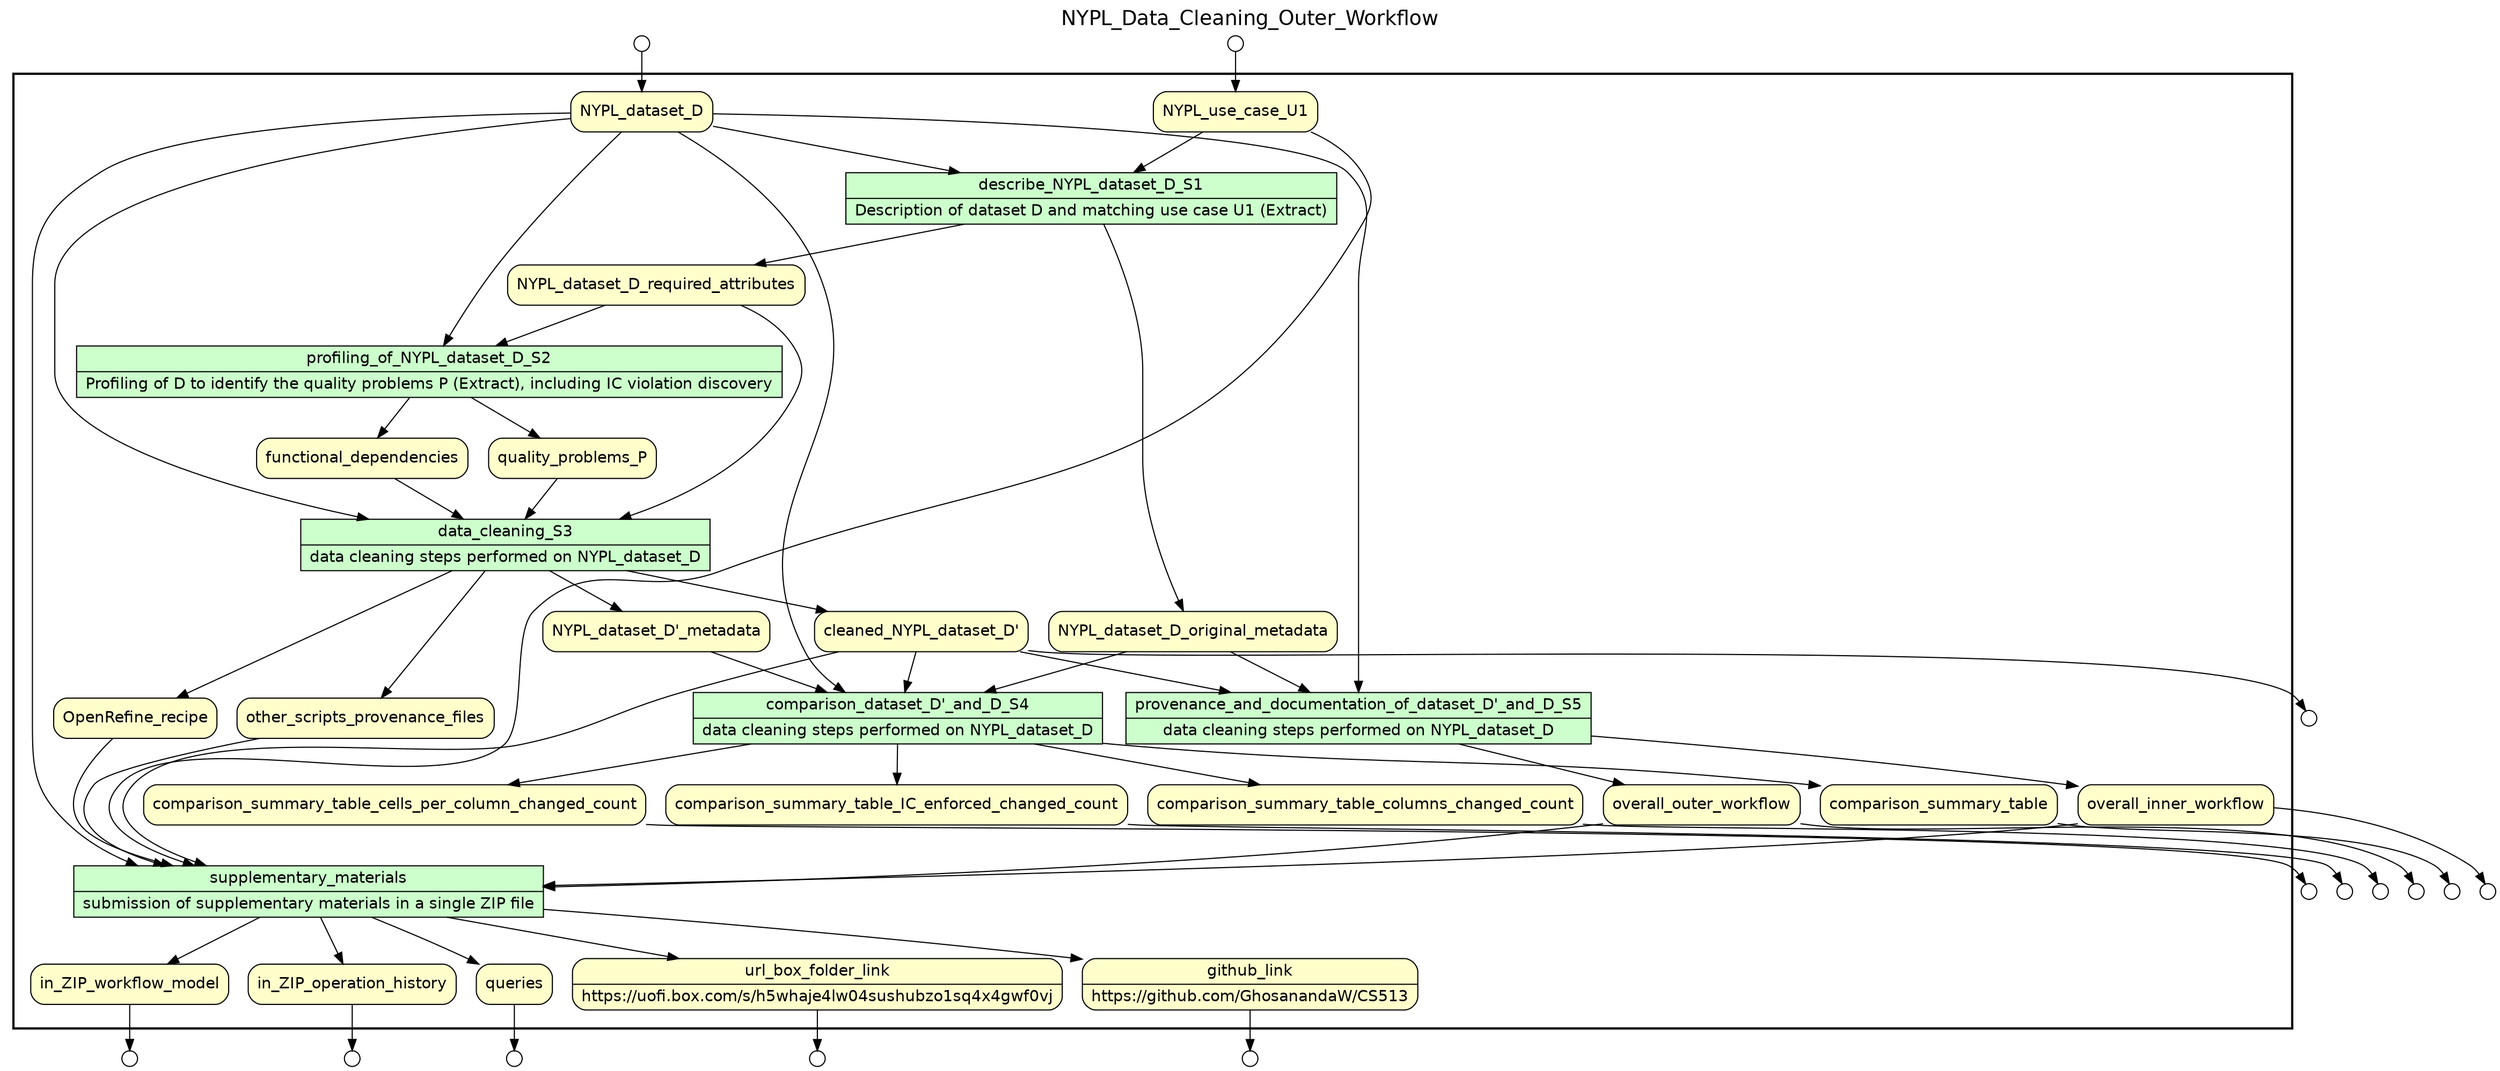 
/* Start of top-level graph */
digraph Workflow {
rankdir=TB

/* Title for graph */
fontname=Helvetica; fontsize=18; labelloc=t
label=NYPL_Data_Cleaning_Outer_Workflow

/* Start of double cluster for drawing box around nodes in workflow */
subgraph cluster_workflow_box_outer { label=""; color=black; penwidth=2
subgraph cluster_workflow_box_inner { label=""; penwidth=0

/* Style for nodes representing atomic programs in workflow */
node[shape=box style=filled fillcolor="#CCFFCC" peripheries=1 fontname=Helvetica]

/* Nodes representing atomic programs in workflow */
describe_NYPL_dataset_D_S1 [shape=record rankdir=LR label="{<f0> describe_NYPL_dataset_D_S1 |<f1> Description of dataset D and matching use case U1 (Extract)}"];
profiling_of_NYPL_dataset_D_S2 [shape=record rankdir=LR label="{<f0> profiling_of_NYPL_dataset_D_S2 |<f1> Profiling of D to identify the quality problems P (Extract), including IC violation discovery}"];
data_cleaning_S3 [shape=record rankdir=LR label="{<f0> data_cleaning_S3 |<f1> data cleaning steps performed on NYPL_dataset_D}"];
"comparison_dataset_D'_and_D_S4" [shape=record rankdir=LR label="{<f0> comparison_dataset_D'_and_D_S4 |<f1> data cleaning steps performed on NYPL_dataset_D}"];
"provenance_and_documentation_of_dataset_D'_and_D_S5" [shape=record rankdir=LR label="{<f0> provenance_and_documentation_of_dataset_D'_and_D_S5 |<f1> data cleaning steps performed on NYPL_dataset_D}"];
supplementary_materials [shape=record rankdir=LR label="{<f0> supplementary_materials |<f1> submission of supplementary materials in a single ZIP file}"];

/* Style for nodes representing non-parameter data channels in workflow */
node[shape=box style="rounded,filled" fillcolor="#FFFFCC" peripheries=1 fontname=Helvetica]

/* Nodes for non-parameter data channels in workflow */
comparison_summary_table
comparison_summary_table_columns_changed_count
comparison_summary_table_cells_per_column_changed_count
comparison_summary_table_IC_enforced_changed_count
overall_outer_workflow
overall_inner_workflow
"cleaned_NYPL_dataset_D'"
in_ZIP_workflow_model
in_ZIP_operation_history
queries
url_box_folder_link [shape=record rankdir=LR label="{<f0> url_box_folder_link |<f1> https\://uofi.box.com/s/h5whaje4lw04sushubzo1sq4x4gwf0vj}"];
github_link [shape=record rankdir=LR label="{<f0> github_link |<f1> https\://github.com/GhosanandaW/CS513}"];
NYPL_dataset_D
NYPL_use_case_U1
NYPL_dataset_D_required_attributes
quality_problems_P
functional_dependencies
"NYPL_dataset_D'_metadata"
NYPL_dataset_D_original_metadata
OpenRefine_recipe
other_scripts_provenance_files

/* Style for nodes representing parameter channels in workflow */
node[shape=box style="rounded,filled" fillcolor="#FCFCFC" peripheries=1 fontname=Helvetica]

/* Nodes representing parameter channels in workflow */

/* Edges representing connections between programs and channels */
describe_NYPL_dataset_D_S1 -> NYPL_dataset_D_required_attributes
describe_NYPL_dataset_D_S1 -> NYPL_dataset_D_original_metadata
NYPL_dataset_D -> describe_NYPL_dataset_D_S1
NYPL_use_case_U1 -> describe_NYPL_dataset_D_S1
profiling_of_NYPL_dataset_D_S2 -> quality_problems_P
profiling_of_NYPL_dataset_D_S2 -> functional_dependencies
NYPL_dataset_D -> profiling_of_NYPL_dataset_D_S2
NYPL_dataset_D_required_attributes -> profiling_of_NYPL_dataset_D_S2
data_cleaning_S3 -> "cleaned_NYPL_dataset_D'"
data_cleaning_S3 -> "NYPL_dataset_D'_metadata"
data_cleaning_S3 -> OpenRefine_recipe
data_cleaning_S3 -> other_scripts_provenance_files
NYPL_dataset_D -> data_cleaning_S3
NYPL_dataset_D_required_attributes -> data_cleaning_S3
quality_problems_P -> data_cleaning_S3
functional_dependencies -> data_cleaning_S3
"comparison_dataset_D'_and_D_S4" -> comparison_summary_table
"comparison_dataset_D'_and_D_S4" -> comparison_summary_table_columns_changed_count
"comparison_dataset_D'_and_D_S4" -> comparison_summary_table_cells_per_column_changed_count
"comparison_dataset_D'_and_D_S4" -> comparison_summary_table_IC_enforced_changed_count
"cleaned_NYPL_dataset_D'" -> "comparison_dataset_D'_and_D_S4"
"NYPL_dataset_D'_metadata" -> "comparison_dataset_D'_and_D_S4"
NYPL_dataset_D -> "comparison_dataset_D'_and_D_S4"
NYPL_dataset_D_original_metadata -> "comparison_dataset_D'_and_D_S4"
"provenance_and_documentation_of_dataset_D'_and_D_S5" -> overall_outer_workflow
"provenance_and_documentation_of_dataset_D'_and_D_S5" -> overall_inner_workflow
NYPL_dataset_D_original_metadata -> "provenance_and_documentation_of_dataset_D'_and_D_S5"
"cleaned_NYPL_dataset_D'" -> "provenance_and_documentation_of_dataset_D'_and_D_S5"
NYPL_dataset_D -> "provenance_and_documentation_of_dataset_D'_and_D_S5"
supplementary_materials -> in_ZIP_workflow_model
supplementary_materials -> in_ZIP_operation_history
supplementary_materials -> queries
supplementary_materials -> url_box_folder_link
supplementary_materials -> github_link
overall_outer_workflow -> supplementary_materials
overall_inner_workflow -> supplementary_materials
OpenRefine_recipe -> supplementary_materials
other_scripts_provenance_files -> supplementary_materials
NYPL_use_case_U1 -> supplementary_materials
NYPL_dataset_D -> supplementary_materials
"cleaned_NYPL_dataset_D'" -> supplementary_materials

/* End of double cluster for drawing box around nodes in workflow */
}}

/* Style for nodes representing workflow input ports */
node[shape=circle style="rounded,filled" fillcolor="#FFFFFF" peripheries=1 fontname=Helvetica width=0.2]

/* Nodes representing workflow input ports */
NYPL_dataset_D_input_port [label=""]
NYPL_use_case_U1_input_port [label=""]

/* Style for nodes representing workflow output ports */
node[shape=circle style="rounded,filled" fillcolor="#FFFFFF" peripheries=1 fontname=Helvetica width=0.2]

/* Nodes representing workflow output ports */
comparison_summary_table_output_port [label=""]
comparison_summary_table_columns_changed_count_output_port [label=""]
comparison_summary_table_cells_per_column_changed_count_output_port [label=""]
comparison_summary_table_IC_enforced_changed_count_output_port [label=""]
overall_outer_workflow_output_port [label=""]
overall_inner_workflow_output_port [label=""]
"cleaned_NYPL_dataset_D'_output_port" [label=""]
in_ZIP_workflow_model_output_port [label=""]
in_ZIP_operation_history_output_port [label=""]
queries_output_port [label=""]
url_box_folder_link_output_port [label=""]
github_link_output_port [label=""]

/* Edges from input ports to channels */
NYPL_dataset_D_input_port -> NYPL_dataset_D
NYPL_use_case_U1_input_port -> NYPL_use_case_U1

/* Edges from channels to output ports */
comparison_summary_table -> comparison_summary_table_output_port
comparison_summary_table_columns_changed_count -> comparison_summary_table_columns_changed_count_output_port
comparison_summary_table_cells_per_column_changed_count -> comparison_summary_table_cells_per_column_changed_count_output_port
comparison_summary_table_IC_enforced_changed_count -> comparison_summary_table_IC_enforced_changed_count_output_port
overall_outer_workflow -> overall_outer_workflow_output_port
overall_inner_workflow -> overall_inner_workflow_output_port
"cleaned_NYPL_dataset_D'" -> "cleaned_NYPL_dataset_D'_output_port"
in_ZIP_workflow_model -> in_ZIP_workflow_model_output_port
in_ZIP_operation_history -> in_ZIP_operation_history_output_port
queries -> queries_output_port
url_box_folder_link -> url_box_folder_link_output_port
github_link -> github_link_output_port

/* End of top-level graph */
}

